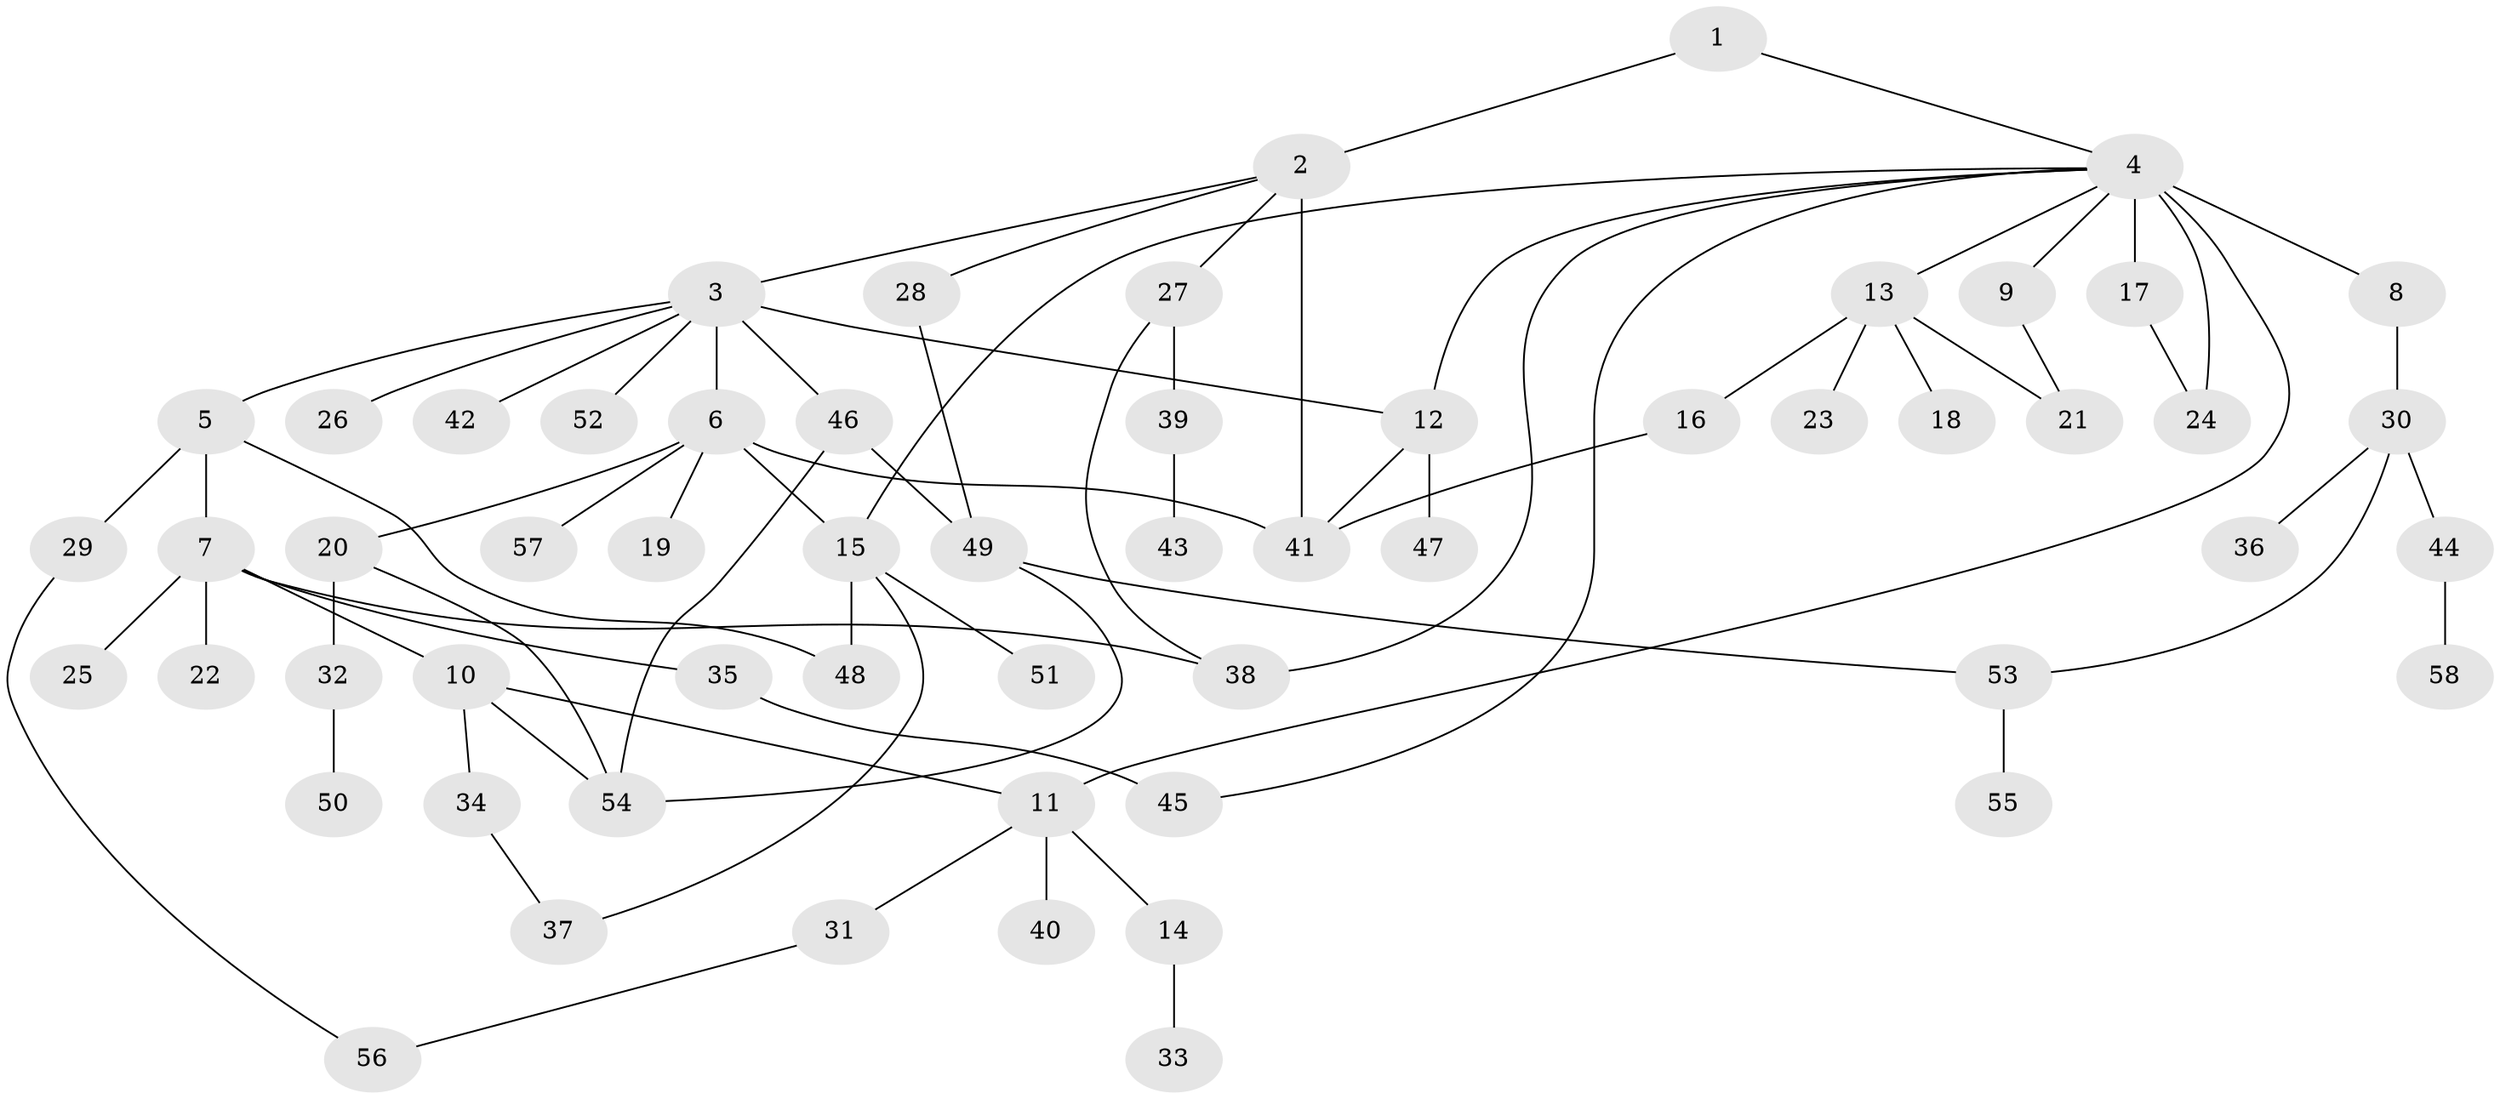 // original degree distribution, {4: 0.041666666666666664, 9: 0.006944444444444444, 14: 0.006944444444444444, 23: 0.006944444444444444, 6: 0.020833333333333332, 1: 0.6041666666666666, 10: 0.020833333333333332, 5: 0.04861111111111111, 8: 0.006944444444444444, 3: 0.06944444444444445, 2: 0.16666666666666666}
// Generated by graph-tools (version 1.1) at 2025/50/03/04/25 22:50:03]
// undirected, 58 vertices, 76 edges
graph export_dot {
  node [color=gray90,style=filled];
  1;
  2;
  3;
  4;
  5;
  6;
  7;
  8;
  9;
  10;
  11;
  12;
  13;
  14;
  15;
  16;
  17;
  18;
  19;
  20;
  21;
  22;
  23;
  24;
  25;
  26;
  27;
  28;
  29;
  30;
  31;
  32;
  33;
  34;
  35;
  36;
  37;
  38;
  39;
  40;
  41;
  42;
  43;
  44;
  45;
  46;
  47;
  48;
  49;
  50;
  51;
  52;
  53;
  54;
  55;
  56;
  57;
  58;
  1 -- 2 [weight=1.0];
  1 -- 4 [weight=1.0];
  2 -- 3 [weight=1.0];
  2 -- 27 [weight=1.0];
  2 -- 28 [weight=1.0];
  2 -- 41 [weight=4.0];
  3 -- 5 [weight=1.0];
  3 -- 6 [weight=6.0];
  3 -- 12 [weight=1.0];
  3 -- 26 [weight=1.0];
  3 -- 42 [weight=1.0];
  3 -- 46 [weight=1.0];
  3 -- 52 [weight=1.0];
  4 -- 8 [weight=1.0];
  4 -- 9 [weight=1.0];
  4 -- 11 [weight=1.0];
  4 -- 12 [weight=1.0];
  4 -- 13 [weight=1.0];
  4 -- 15 [weight=1.0];
  4 -- 17 [weight=11.0];
  4 -- 24 [weight=1.0];
  4 -- 38 [weight=1.0];
  4 -- 45 [weight=1.0];
  5 -- 7 [weight=1.0];
  5 -- 29 [weight=2.0];
  5 -- 48 [weight=1.0];
  6 -- 15 [weight=1.0];
  6 -- 19 [weight=1.0];
  6 -- 20 [weight=1.0];
  6 -- 41 [weight=1.0];
  6 -- 57 [weight=1.0];
  7 -- 10 [weight=1.0];
  7 -- 22 [weight=1.0];
  7 -- 25 [weight=4.0];
  7 -- 35 [weight=1.0];
  7 -- 38 [weight=1.0];
  8 -- 30 [weight=1.0];
  9 -- 21 [weight=3.0];
  10 -- 11 [weight=1.0];
  10 -- 34 [weight=1.0];
  10 -- 54 [weight=1.0];
  11 -- 14 [weight=1.0];
  11 -- 31 [weight=1.0];
  11 -- 40 [weight=5.0];
  12 -- 41 [weight=1.0];
  12 -- 47 [weight=4.0];
  13 -- 16 [weight=1.0];
  13 -- 18 [weight=4.0];
  13 -- 21 [weight=1.0];
  13 -- 23 [weight=1.0];
  14 -- 33 [weight=1.0];
  15 -- 37 [weight=1.0];
  15 -- 48 [weight=1.0];
  15 -- 51 [weight=1.0];
  16 -- 41 [weight=1.0];
  17 -- 24 [weight=1.0];
  20 -- 32 [weight=2.0];
  20 -- 54 [weight=1.0];
  27 -- 38 [weight=1.0];
  27 -- 39 [weight=1.0];
  28 -- 49 [weight=1.0];
  29 -- 56 [weight=1.0];
  30 -- 36 [weight=1.0];
  30 -- 44 [weight=1.0];
  30 -- 53 [weight=1.0];
  31 -- 56 [weight=1.0];
  32 -- 50 [weight=1.0];
  34 -- 37 [weight=1.0];
  35 -- 45 [weight=2.0];
  39 -- 43 [weight=1.0];
  44 -- 58 [weight=1.0];
  46 -- 49 [weight=1.0];
  46 -- 54 [weight=1.0];
  49 -- 53 [weight=1.0];
  49 -- 54 [weight=1.0];
  53 -- 55 [weight=1.0];
}
